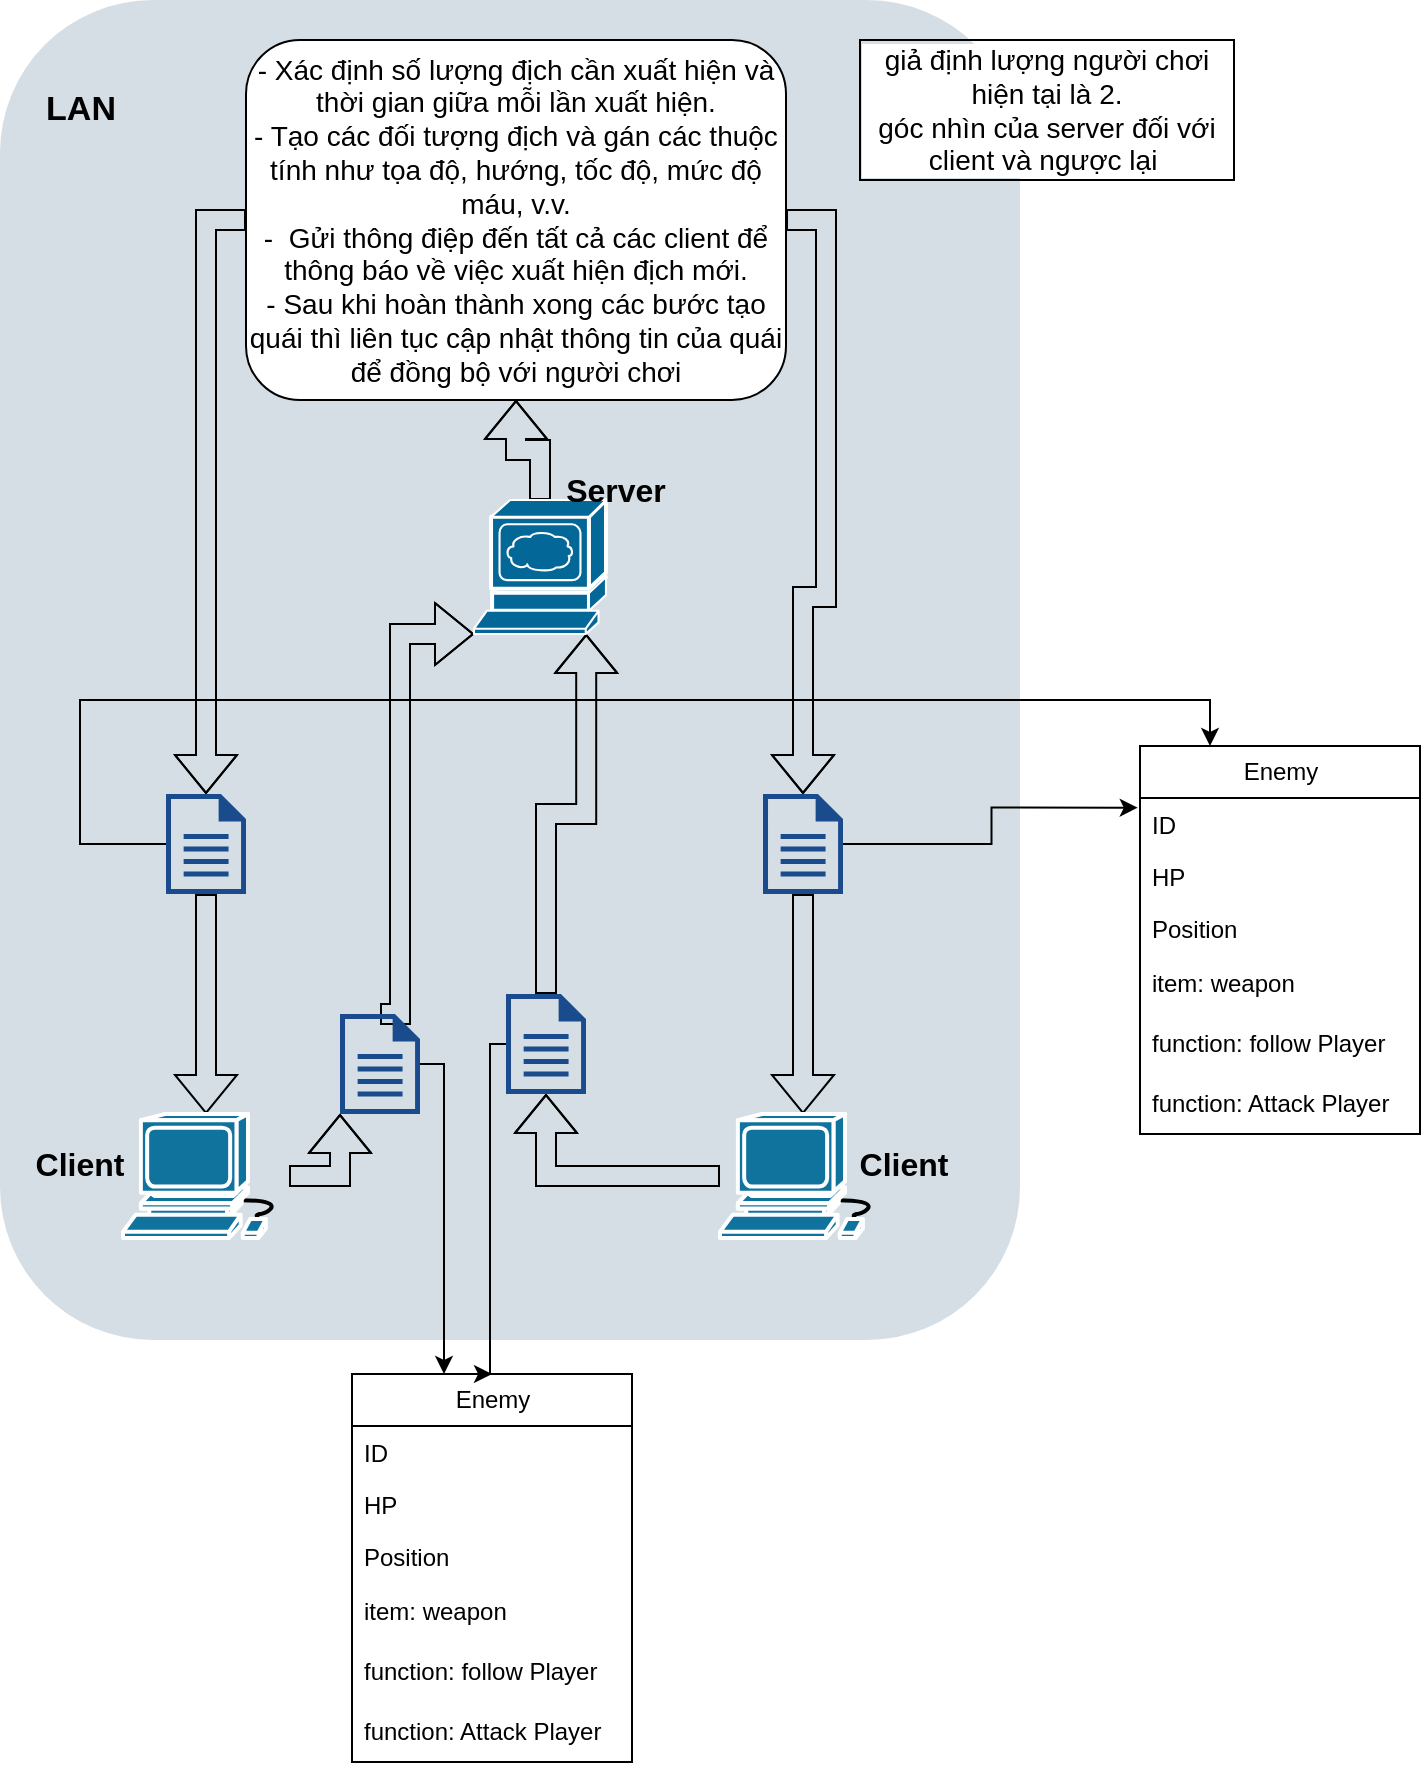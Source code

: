 <mxfile version="21.3.7" type="github">
  <diagram id="6a731a19-8d31-9384-78a2-239565b7b9f0" name="Page-1">
    <mxGraphModel dx="-122" dy="952" grid="1" gridSize="10" guides="1" tooltips="1" connect="1" arrows="1" fold="1" page="1" pageScale="1" pageWidth="827" pageHeight="1169" background="none" math="0" shadow="0">
      <root>
        <mxCell id="0" />
        <mxCell id="1" parent="0" />
        <mxCell id="aE1QB3RteZNUTEEl0exg-2267" value="" style="rounded=1;whiteSpace=wrap;html=1;strokeColor=none;fillColor=#BAC8D3;fontSize=24;fontColor=#23445D;align=center;opacity=60;" vertex="1" parent="1">
          <mxGeometry x="1690" y="100" width="510" height="670" as="geometry" />
        </mxCell>
        <mxCell id="aE1QB3RteZNUTEEl0exg-2265" style="edgeStyle=orthogonalEdgeStyle;rounded=0;orthogonalLoop=1;jettySize=auto;html=1;entryX=0.5;entryY=0;entryDx=0;entryDy=0;entryPerimeter=0;shape=flexArrow;" edge="1" parent="1" source="aE1QB3RteZNUTEEl0exg-2274" target="aE1QB3RteZNUTEEl0exg-2258">
          <mxGeometry relative="1" as="geometry" />
        </mxCell>
        <mxCell id="aE1QB3RteZNUTEEl0exg-2266" style="edgeStyle=orthogonalEdgeStyle;rounded=0;orthogonalLoop=1;jettySize=auto;html=1;shadow=0;strokeColor=#000000;shape=flexArrow;" edge="1" parent="1" source="aE1QB3RteZNUTEEl0exg-2272" target="aE1QB3RteZNUTEEl0exg-2264">
          <mxGeometry relative="1" as="geometry" />
        </mxCell>
        <mxCell id="aE1QB3RteZNUTEEl0exg-2281" style="edgeStyle=orthogonalEdgeStyle;rounded=0;orthogonalLoop=1;jettySize=auto;html=1;entryX=0;entryY=1;entryDx=0;entryDy=0;entryPerimeter=0;shape=flexArrow;exitX=0.5;exitY=0;exitDx=0;exitDy=0;exitPerimeter=0;" edge="1" parent="1" source="aE1QB3RteZNUTEEl0exg-2285" target="aE1QB3RteZNUTEEl0exg-2290">
          <mxGeometry relative="1" as="geometry">
            <mxPoint x="1910" y="572" as="targetPoint" />
            <Array as="points">
              <mxPoint x="1890" y="417" />
            </Array>
          </mxGeometry>
        </mxCell>
        <mxCell id="aE1QB3RteZNUTEEl0exg-2258" value="" style="shape=mxgraph.cisco.computers_and_peripherals.workstation;html=1;dashed=0;fillColor=#10739E;strokeColor=#ffffff;strokeWidth=2;verticalLabelPosition=bottom;verticalAlign=top;fontFamily=Helvetica;fontSize=36;fontColor=#FFB366" vertex="1" parent="1">
          <mxGeometry x="1751.5" y="657" width="83" height="62" as="geometry" />
        </mxCell>
        <mxCell id="aE1QB3RteZNUTEEl0exg-2282" style="edgeStyle=orthogonalEdgeStyle;rounded=0;orthogonalLoop=1;jettySize=auto;html=1;entryX=0.85;entryY=1;entryDx=0;entryDy=0;entryPerimeter=0;shape=flexArrow;" edge="1" parent="1" source="aE1QB3RteZNUTEEl0exg-2288" target="aE1QB3RteZNUTEEl0exg-2290">
          <mxGeometry relative="1" as="geometry">
            <mxPoint x="1951.5" y="572" as="targetPoint" />
          </mxGeometry>
        </mxCell>
        <mxCell id="aE1QB3RteZNUTEEl0exg-2264" value="" style="shape=mxgraph.cisco.computers_and_peripherals.workstation;html=1;dashed=0;fillColor=#10739E;strokeColor=#ffffff;strokeWidth=2;verticalLabelPosition=bottom;verticalAlign=top;fontFamily=Helvetica;fontSize=36;fontColor=#FFB366" vertex="1" parent="1">
          <mxGeometry x="2050" y="657" width="83" height="62" as="geometry" />
        </mxCell>
        <mxCell id="aE1QB3RteZNUTEEl0exg-2268" value="Enemy" style="swimlane;fontStyle=0;childLayout=stackLayout;horizontal=1;startSize=26;fillColor=none;horizontalStack=0;resizeParent=1;resizeParentMax=0;resizeLast=0;collapsible=1;marginBottom=0;html=1;" vertex="1" parent="1">
          <mxGeometry x="2260" y="473" width="140" height="194" as="geometry">
            <mxRectangle x="2290" y="150" width="110" height="30" as="alternateBounds" />
          </mxGeometry>
        </mxCell>
        <mxCell id="aE1QB3RteZNUTEEl0exg-2269" value="ID" style="text;strokeColor=none;fillColor=none;align=left;verticalAlign=top;spacingLeft=4;spacingRight=4;overflow=hidden;rotatable=0;points=[[0,0.5],[1,0.5]];portConstraint=eastwest;whiteSpace=wrap;html=1;" vertex="1" parent="aE1QB3RteZNUTEEl0exg-2268">
          <mxGeometry y="26" width="140" height="26" as="geometry" />
        </mxCell>
        <mxCell id="aE1QB3RteZNUTEEl0exg-2270" value="HP" style="text;strokeColor=none;fillColor=none;align=left;verticalAlign=top;spacingLeft=4;spacingRight=4;overflow=hidden;rotatable=0;points=[[0,0.5],[1,0.5]];portConstraint=eastwest;whiteSpace=wrap;html=1;" vertex="1" parent="aE1QB3RteZNUTEEl0exg-2268">
          <mxGeometry y="52" width="140" height="26" as="geometry" />
        </mxCell>
        <mxCell id="aE1QB3RteZNUTEEl0exg-2271" value="Position" style="text;strokeColor=none;fillColor=none;align=left;verticalAlign=top;spacingLeft=4;spacingRight=4;overflow=hidden;rotatable=0;points=[[0,0.5],[1,0.5]];portConstraint=eastwest;whiteSpace=wrap;html=1;" vertex="1" parent="aE1QB3RteZNUTEEl0exg-2268">
          <mxGeometry y="78" width="140" height="26" as="geometry" />
        </mxCell>
        <mxCell id="aE1QB3RteZNUTEEl0exg-2317" value="item: weapon" style="text;strokeColor=none;fillColor=none;align=left;verticalAlign=middle;spacingLeft=4;spacingRight=4;overflow=hidden;points=[[0,0.5],[1,0.5]];portConstraint=eastwest;rotatable=0;whiteSpace=wrap;html=1;" vertex="1" parent="aE1QB3RteZNUTEEl0exg-2268">
          <mxGeometry y="104" width="140" height="30" as="geometry" />
        </mxCell>
        <mxCell id="aE1QB3RteZNUTEEl0exg-2316" value="function: follow Player" style="text;strokeColor=none;fillColor=none;align=left;verticalAlign=middle;spacingLeft=4;spacingRight=4;overflow=hidden;points=[[0,0.5],[1,0.5]];portConstraint=eastwest;rotatable=0;whiteSpace=wrap;html=1;" vertex="1" parent="aE1QB3RteZNUTEEl0exg-2268">
          <mxGeometry y="134" width="140" height="30" as="geometry" />
        </mxCell>
        <mxCell id="aE1QB3RteZNUTEEl0exg-2300" value="function: Attack Player" style="text;strokeColor=none;fillColor=none;align=left;verticalAlign=middle;spacingLeft=4;spacingRight=4;overflow=hidden;points=[[0,0.5],[1,0.5]];portConstraint=eastwest;rotatable=0;whiteSpace=wrap;html=1;" vertex="1" parent="aE1QB3RteZNUTEEl0exg-2268">
          <mxGeometry y="164" width="140" height="30" as="geometry" />
        </mxCell>
        <mxCell id="aE1QB3RteZNUTEEl0exg-2273" value="" style="edgeStyle=orthogonalEdgeStyle;rounded=0;orthogonalLoop=1;jettySize=auto;html=1;shadow=0;strokeColor=#000000;exitX=1;exitY=0.5;exitDx=0;exitDy=0;shape=flexArrow;" edge="1" parent="1" source="aE1QB3RteZNUTEEl0exg-2277" target="aE1QB3RteZNUTEEl0exg-2272">
          <mxGeometry relative="1" as="geometry">
            <mxPoint x="1956.314" y="543.666" as="sourcePoint" />
            <mxPoint x="2102" y="750" as="targetPoint" />
          </mxGeometry>
        </mxCell>
        <mxCell id="aE1QB3RteZNUTEEl0exg-2283" style="edgeStyle=orthogonalEdgeStyle;rounded=0;orthogonalLoop=1;jettySize=auto;html=1;entryX=-0.008;entryY=0.159;entryDx=0;entryDy=0;entryPerimeter=0;" edge="1" parent="1" source="aE1QB3RteZNUTEEl0exg-2272" target="aE1QB3RteZNUTEEl0exg-2268">
          <mxGeometry relative="1" as="geometry" />
        </mxCell>
        <mxCell id="aE1QB3RteZNUTEEl0exg-2272" value="" style="sketch=0;aspect=fixed;pointerEvents=1;shadow=0;dashed=0;html=1;strokeColor=none;labelPosition=center;verticalLabelPosition=bottom;verticalAlign=top;align=center;fillColor=#194B8D;shape=mxgraph.mscae.enterprise.document" vertex="1" parent="1">
          <mxGeometry x="2071.5" y="497" width="40" height="50" as="geometry" />
        </mxCell>
        <mxCell id="aE1QB3RteZNUTEEl0exg-2275" value="" style="edgeStyle=orthogonalEdgeStyle;rounded=0;orthogonalLoop=1;jettySize=auto;html=1;entryX=0.5;entryY=0;entryDx=0;entryDy=0;entryPerimeter=0;shape=flexArrow;exitX=0;exitY=0.5;exitDx=0;exitDy=0;" edge="1" parent="1" source="aE1QB3RteZNUTEEl0exg-2277" target="aE1QB3RteZNUTEEl0exg-2274">
          <mxGeometry relative="1" as="geometry">
            <mxPoint x="1943" y="558" as="sourcePoint" />
            <mxPoint x="1800" y="769" as="targetPoint" />
          </mxGeometry>
        </mxCell>
        <mxCell id="aE1QB3RteZNUTEEl0exg-2284" style="edgeStyle=orthogonalEdgeStyle;rounded=0;orthogonalLoop=1;jettySize=auto;html=1;entryX=0.25;entryY=0;entryDx=0;entryDy=0;" edge="1" parent="1" source="aE1QB3RteZNUTEEl0exg-2274" target="aE1QB3RteZNUTEEl0exg-2268">
          <mxGeometry relative="1" as="geometry">
            <Array as="points">
              <mxPoint x="1730" y="522" />
              <mxPoint x="1730" y="450" />
              <mxPoint x="2295" y="450" />
            </Array>
          </mxGeometry>
        </mxCell>
        <mxCell id="aE1QB3RteZNUTEEl0exg-2274" value="" style="sketch=0;aspect=fixed;pointerEvents=1;shadow=0;dashed=0;html=1;strokeColor=none;labelPosition=center;verticalLabelPosition=bottom;verticalAlign=top;align=center;fillColor=#194B8D;shape=mxgraph.mscae.enterprise.document" vertex="1" parent="1">
          <mxGeometry x="1773" y="497" width="40" height="50" as="geometry" />
        </mxCell>
        <mxCell id="aE1QB3RteZNUTEEl0exg-2277" value="- Xác định số lượng địch cần xuất hiện và thời gian giữa mỗi lần xuất hiện.&lt;br style=&quot;font-size: 14px;&quot;&gt;- Tạo các đối tượng địch và gán các thuộc tính như tọa độ, hướng, tốc độ, mức độ máu, v.v.&lt;br style=&quot;font-size: 14px;&quot;&gt;-&amp;nbsp; Gửi thông điệp đến tất cả các client để thông báo về việc xuất hiện địch mới.&lt;br style=&quot;font-size: 14px;&quot;&gt;- Sau khi hoàn thành xong các bước tạo quái thì liên tục cập nhật thông tin của quái để đồng bộ với người chơi" style="rounded=1;whiteSpace=wrap;html=1;fontSize=14;fontStyle=0" vertex="1" parent="1">
          <mxGeometry x="1813" y="120" width="270" height="180" as="geometry" />
        </mxCell>
        <mxCell id="aE1QB3RteZNUTEEl0exg-2286" value="" style="edgeStyle=orthogonalEdgeStyle;rounded=0;orthogonalLoop=1;jettySize=auto;html=1;entryX=0;entryY=1;entryDx=0;entryDy=0;entryPerimeter=0;shape=flexArrow;" edge="1" parent="1" source="aE1QB3RteZNUTEEl0exg-2258" target="aE1QB3RteZNUTEEl0exg-2285">
          <mxGeometry relative="1" as="geometry">
            <mxPoint x="1835" y="688" as="sourcePoint" />
            <mxPoint x="1900" y="469" as="targetPoint" />
          </mxGeometry>
        </mxCell>
        <mxCell id="aE1QB3RteZNUTEEl0exg-2313" style="edgeStyle=orthogonalEdgeStyle;rounded=0;orthogonalLoop=1;jettySize=auto;html=1;exitX=1;exitY=0.5;exitDx=0;exitDy=0;exitPerimeter=0;fontFamily=Helvetica;fontSize=12;fontColor=default;" edge="1" parent="1" source="aE1QB3RteZNUTEEl0exg-2285" target="aE1QB3RteZNUTEEl0exg-2318">
          <mxGeometry relative="1" as="geometry">
            <mxPoint x="1912" y="787.0" as="targetPoint" />
            <Array as="points">
              <mxPoint x="1912" y="632" />
            </Array>
          </mxGeometry>
        </mxCell>
        <mxCell id="aE1QB3RteZNUTEEl0exg-2285" value="" style="sketch=0;aspect=fixed;pointerEvents=1;shadow=0;dashed=0;html=1;strokeColor=none;labelPosition=center;verticalLabelPosition=bottom;verticalAlign=top;align=center;fillColor=#194B8D;shape=mxgraph.mscae.enterprise.document" vertex="1" parent="1">
          <mxGeometry x="1860" y="607" width="40" height="50" as="geometry" />
        </mxCell>
        <mxCell id="aE1QB3RteZNUTEEl0exg-2289" value="" style="edgeStyle=orthogonalEdgeStyle;rounded=0;orthogonalLoop=1;jettySize=auto;html=1;entryX=0.5;entryY=1;entryDx=0;entryDy=0;entryPerimeter=0;shape=flexArrow;" edge="1" parent="1" source="aE1QB3RteZNUTEEl0exg-2264" target="aE1QB3RteZNUTEEl0exg-2288">
          <mxGeometry relative="1" as="geometry">
            <mxPoint x="2050" y="688" as="sourcePoint" />
            <mxPoint x="1941" y="469" as="targetPoint" />
          </mxGeometry>
        </mxCell>
        <mxCell id="aE1QB3RteZNUTEEl0exg-2312" style="edgeStyle=orthogonalEdgeStyle;rounded=0;orthogonalLoop=1;jettySize=auto;html=1;exitX=0;exitY=0.5;exitDx=0;exitDy=0;exitPerimeter=0;entryX=0.5;entryY=0;entryDx=0;entryDy=0;fontFamily=Helvetica;fontSize=12;fontColor=default;" edge="1" parent="1" source="aE1QB3RteZNUTEEl0exg-2288" target="aE1QB3RteZNUTEEl0exg-2318">
          <mxGeometry relative="1" as="geometry">
            <mxPoint x="1935" y="787.0" as="targetPoint" />
            <Array as="points">
              <mxPoint x="1935" y="622" />
              <mxPoint x="1935" y="787" />
            </Array>
          </mxGeometry>
        </mxCell>
        <mxCell id="aE1QB3RteZNUTEEl0exg-2288" value="" style="sketch=0;aspect=fixed;pointerEvents=1;shadow=0;dashed=0;html=1;strokeColor=none;labelPosition=center;verticalLabelPosition=bottom;verticalAlign=top;align=center;fillColor=#194B8D;shape=mxgraph.mscae.enterprise.document" vertex="1" parent="1">
          <mxGeometry x="1943" y="597" width="40" height="50" as="geometry" />
        </mxCell>
        <mxCell id="aE1QB3RteZNUTEEl0exg-2293" style="edgeStyle=orthogonalEdgeStyle;rounded=0;orthogonalLoop=1;jettySize=auto;html=1;entryX=0.5;entryY=1;entryDx=0;entryDy=0;shape=flexArrow;" edge="1" parent="1" source="aE1QB3RteZNUTEEl0exg-2290" target="aE1QB3RteZNUTEEl0exg-2277">
          <mxGeometry relative="1" as="geometry" />
        </mxCell>
        <mxCell id="aE1QB3RteZNUTEEl0exg-2290" value="" style="shape=mxgraph.cisco.servers.www_server;sketch=0;html=1;pointerEvents=1;dashed=0;fillColor=#036897;strokeColor=#ffffff;strokeWidth=2;verticalLabelPosition=bottom;verticalAlign=top;align=center;outlineConnect=0;" vertex="1" parent="1">
          <mxGeometry x="1927" y="350" width="66" height="67" as="geometry" />
        </mxCell>
        <mxCell id="aE1QB3RteZNUTEEl0exg-2302" value="Server" style="text;html=1;strokeColor=none;fillColor=none;align=center;verticalAlign=middle;whiteSpace=wrap;rounded=0;fontSize=16;fontStyle=1" vertex="1" parent="1">
          <mxGeometry x="1968" y="330" width="60" height="30" as="geometry" />
        </mxCell>
        <mxCell id="aE1QB3RteZNUTEEl0exg-2303" value="Client" style="text;html=1;strokeColor=none;fillColor=none;align=center;verticalAlign=middle;whiteSpace=wrap;rounded=0;fontSize=16;fontStyle=1" vertex="1" parent="1">
          <mxGeometry x="1700" y="667" width="60" height="30" as="geometry" />
        </mxCell>
        <mxCell id="aE1QB3RteZNUTEEl0exg-2304" value="Client" style="text;html=1;strokeColor=none;fillColor=none;align=center;verticalAlign=middle;whiteSpace=wrap;rounded=0;fontSize=16;fontStyle=1" vertex="1" parent="1">
          <mxGeometry x="2111.5" y="667" width="60" height="30" as="geometry" />
        </mxCell>
        <mxCell id="aE1QB3RteZNUTEEl0exg-2318" value="Enemy" style="swimlane;fontStyle=0;childLayout=stackLayout;horizontal=1;startSize=26;fillColor=none;horizontalStack=0;resizeParent=1;resizeParentMax=0;resizeLast=0;collapsible=1;marginBottom=0;html=1;" vertex="1" parent="1">
          <mxGeometry x="1866" y="787" width="140" height="194" as="geometry">
            <mxRectangle x="2290" y="150" width="110" height="30" as="alternateBounds" />
          </mxGeometry>
        </mxCell>
        <mxCell id="aE1QB3RteZNUTEEl0exg-2319" value="ID" style="text;strokeColor=none;fillColor=none;align=left;verticalAlign=top;spacingLeft=4;spacingRight=4;overflow=hidden;rotatable=0;points=[[0,0.5],[1,0.5]];portConstraint=eastwest;whiteSpace=wrap;html=1;" vertex="1" parent="aE1QB3RteZNUTEEl0exg-2318">
          <mxGeometry y="26" width="140" height="26" as="geometry" />
        </mxCell>
        <mxCell id="aE1QB3RteZNUTEEl0exg-2320" value="HP" style="text;strokeColor=none;fillColor=none;align=left;verticalAlign=top;spacingLeft=4;spacingRight=4;overflow=hidden;rotatable=0;points=[[0,0.5],[1,0.5]];portConstraint=eastwest;whiteSpace=wrap;html=1;" vertex="1" parent="aE1QB3RteZNUTEEl0exg-2318">
          <mxGeometry y="52" width="140" height="26" as="geometry" />
        </mxCell>
        <mxCell id="aE1QB3RteZNUTEEl0exg-2321" value="Position" style="text;strokeColor=none;fillColor=none;align=left;verticalAlign=top;spacingLeft=4;spacingRight=4;overflow=hidden;rotatable=0;points=[[0,0.5],[1,0.5]];portConstraint=eastwest;whiteSpace=wrap;html=1;" vertex="1" parent="aE1QB3RteZNUTEEl0exg-2318">
          <mxGeometry y="78" width="140" height="26" as="geometry" />
        </mxCell>
        <mxCell id="aE1QB3RteZNUTEEl0exg-2322" value="item: weapon" style="text;strokeColor=none;fillColor=none;align=left;verticalAlign=middle;spacingLeft=4;spacingRight=4;overflow=hidden;points=[[0,0.5],[1,0.5]];portConstraint=eastwest;rotatable=0;whiteSpace=wrap;html=1;" vertex="1" parent="aE1QB3RteZNUTEEl0exg-2318">
          <mxGeometry y="104" width="140" height="30" as="geometry" />
        </mxCell>
        <mxCell id="aE1QB3RteZNUTEEl0exg-2323" value="function: follow Player" style="text;strokeColor=none;fillColor=none;align=left;verticalAlign=middle;spacingLeft=4;spacingRight=4;overflow=hidden;points=[[0,0.5],[1,0.5]];portConstraint=eastwest;rotatable=0;whiteSpace=wrap;html=1;" vertex="1" parent="aE1QB3RteZNUTEEl0exg-2318">
          <mxGeometry y="134" width="140" height="30" as="geometry" />
        </mxCell>
        <mxCell id="aE1QB3RteZNUTEEl0exg-2324" value="function: Attack Player" style="text;strokeColor=none;fillColor=none;align=left;verticalAlign=middle;spacingLeft=4;spacingRight=4;overflow=hidden;points=[[0,0.5],[1,0.5]];portConstraint=eastwest;rotatable=0;whiteSpace=wrap;html=1;" vertex="1" parent="aE1QB3RteZNUTEEl0exg-2318">
          <mxGeometry y="164" width="140" height="30" as="geometry" />
        </mxCell>
        <mxCell id="aE1QB3RteZNUTEEl0exg-2325" value="giả định lượng người chơi hiện tại là 2. &lt;br style=&quot;font-size: 14px;&quot;&gt;góc nhìn của server đối với client và ngược lại&amp;nbsp;" style="whiteSpace=wrap;html=1;rounded=0;fontFamily=Helvetica;fontSize=14;fontColor=default;fillColor=none;gradientColor=none;labelBackgroundColor=#FFFFFF;" vertex="1" parent="1">
          <mxGeometry x="2120" y="120" width="187" height="70" as="geometry" />
        </mxCell>
        <mxCell id="aE1QB3RteZNUTEEl0exg-2326" value="LAN" style="text;html=1;align=center;verticalAlign=middle;resizable=0;points=[];autosize=1;strokeColor=none;fillColor=none;fontSize=17;fontFamily=Helvetica;fontColor=default;fontStyle=1" vertex="1" parent="1">
          <mxGeometry x="1700" y="140" width="60" height="30" as="geometry" />
        </mxCell>
      </root>
    </mxGraphModel>
  </diagram>
</mxfile>
